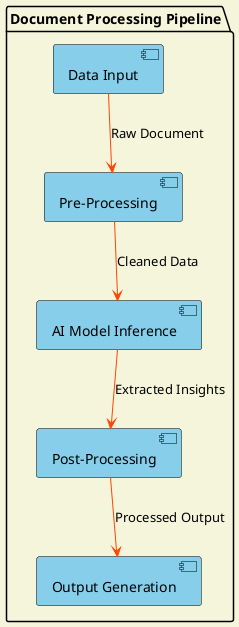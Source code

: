 @startuml document_processing_pipeline
!define BACKGROUND #F5F5DC
!define ARROW_COLOR #FF4500
!define BOX_COLOR #87CEEB

skinparam backgroundColor BACKGROUND
skinparam arrowColor ARROW_COLOR
skinparam component {
    BackgroundColor BOX_COLOR
    BorderColor Black
}

package "Document Processing Pipeline" {
    [Data Input] as dataInput
    [Pre-Processing] as preProcessing
    [AI Model Inference] as aiInference
    [Post-Processing] as postProcessing
    [Output Generation] as outputGeneration

    dataInput --> preProcessing : "Raw Document"
    preProcessing --> aiInference : "Cleaned Data"
    aiInference --> postProcessing : "Extracted Insights"
    postProcessing --> outputGeneration : "Processed Output"
}

@enduml